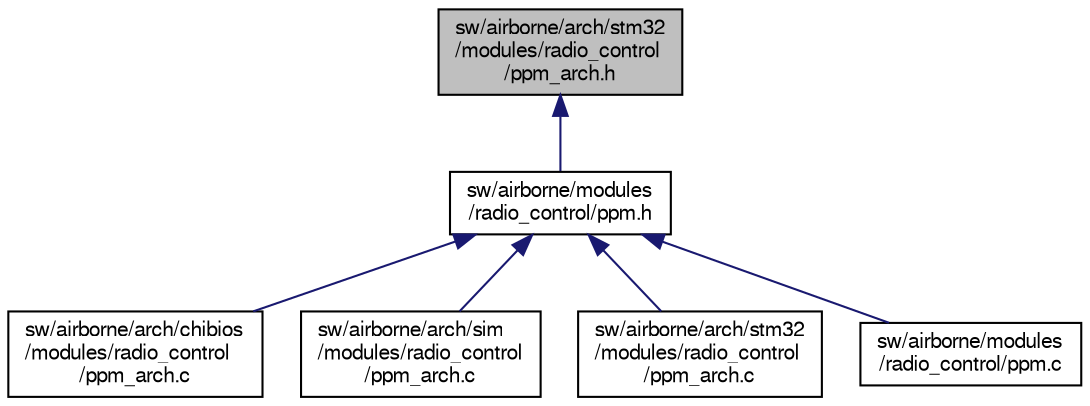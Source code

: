 digraph "sw/airborne/arch/stm32/modules/radio_control/ppm_arch.h"
{
  edge [fontname="FreeSans",fontsize="10",labelfontname="FreeSans",labelfontsize="10"];
  node [fontname="FreeSans",fontsize="10",shape=record];
  Node1 [label="sw/airborne/arch/stm32\l/modules/radio_control\l/ppm_arch.h",height=0.2,width=0.4,color="black", fillcolor="grey75", style="filled", fontcolor="black"];
  Node1 -> Node2 [dir="back",color="midnightblue",fontsize="10",style="solid",fontname="FreeSans"];
  Node2 [label="sw/airborne/modules\l/radio_control/ppm.h",height=0.2,width=0.4,color="black", fillcolor="white", style="filled",URL="$ppm_8h.html"];
  Node2 -> Node3 [dir="back",color="midnightblue",fontsize="10",style="solid",fontname="FreeSans"];
  Node3 [label="sw/airborne/arch/chibios\l/modules/radio_control\l/ppm_arch.c",height=0.2,width=0.4,color="black", fillcolor="white", style="filled",URL="$chibios_2modules_2radio__control_2ppm__arch_8c.html",tooltip="PPM interface between ChibiOS and Paparazzi. "];
  Node2 -> Node4 [dir="back",color="midnightblue",fontsize="10",style="solid",fontname="FreeSans"];
  Node4 [label="sw/airborne/arch/sim\l/modules/radio_control\l/ppm_arch.c",height=0.2,width=0.4,color="black", fillcolor="white", style="filled",URL="$sim_2modules_2radio__control_2ppm__arch_8c.html",tooltip="PPM radio control, simulator specific. "];
  Node2 -> Node5 [dir="back",color="midnightblue",fontsize="10",style="solid",fontname="FreeSans"];
  Node5 [label="sw/airborne/arch/stm32\l/modules/radio_control\l/ppm_arch.c",height=0.2,width=0.4,color="black", fillcolor="white", style="filled",URL="$stm32_2modules_2radio__control_2ppm__arch_8c.html",tooltip="STM32 ppm decoder. "];
  Node2 -> Node6 [dir="back",color="midnightblue",fontsize="10",style="solid",fontname="FreeSans"];
  Node6 [label="sw/airborne/modules\l/radio_control/ppm.c",height=0.2,width=0.4,color="black", fillcolor="white", style="filled",URL="$ppm_8c.html",tooltip="Architecture independent functions for PPM radio control. "];
}
